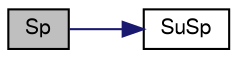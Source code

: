 digraph "Sp"
{
  bgcolor="transparent";
  edge [fontname="FreeSans",fontsize="10",labelfontname="FreeSans",labelfontsize="10"];
  node [fontname="FreeSans",fontsize="10",shape=record];
  rankdir="LR";
  Node22938 [label="Sp",height=0.2,width=0.4,color="black", fillcolor="grey75", style="filled", fontcolor="black"];
  Node22938 -> Node22939 [color="midnightblue",fontsize="10",style="solid",fontname="FreeSans"];
  Node22939 [label="SuSp",height=0.2,width=0.4,color="black",URL="$a21134.html#ab90ec00e4d3f6f35b5b619f517d624f2"];
}

